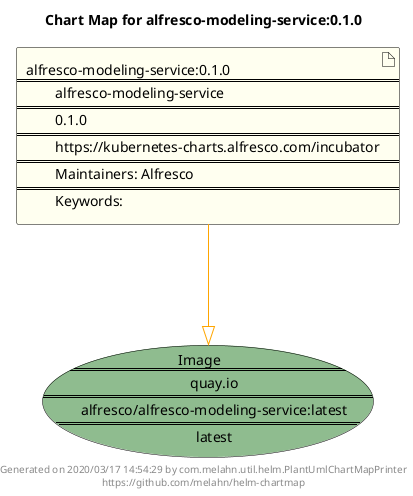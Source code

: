 @startuml
skinparam linetype ortho
skinparam backgroundColor white
skinparam usecaseBorderColor black
skinparam usecaseArrowColor LightSlateGray
skinparam artifactBorderColor black
skinparam artifactArrowColor LightSlateGray

title Chart Map for alfresco-modeling-service:0.1.0

'There is one referenced Helm Chart
artifact "alfresco-modeling-service:0.1.0\n====\n\talfresco-modeling-service\n====\n\t0.1.0\n====\n\thttps://kubernetes-charts.alfresco.com/incubator\n====\n\tMaintainers: Alfresco\n====\n\tKeywords: " as alfresco_modeling_service_0_1_0 #Ivory

'There is one referenced Docker Image
usecase "Image\n====\n\tquay.io\n====\n\talfresco/alfresco-modeling-service:latest\n====\n\tlatest" as quay_io_alfresco_alfresco_modeling_service_latest #DarkSeaGreen

'Chart Dependencies
alfresco_modeling_service_0_1_0--[#orange]-|>quay_io_alfresco_alfresco_modeling_service_latest

center footer Generated on 2020/03/17 14:54:29 by com.melahn.util.helm.PlantUmlChartMapPrinter\nhttps://github.com/melahn/helm-chartmap
@enduml
